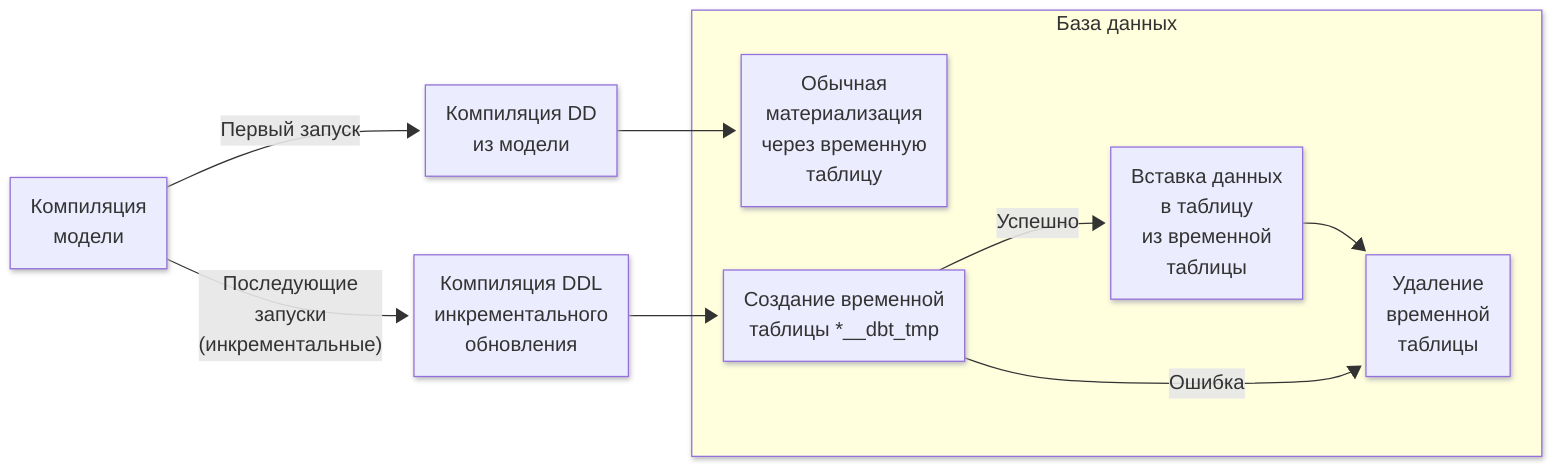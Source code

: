---
config:
  look: neo
  theme: mc
---
graph LR
    A[Компиляция<br>модели]
    A1[Компиляция DD<br>из модели]
    A2[Компиляция DDL<br>инкрементального<br>обновления]
    A --> |Первый запуск| A1
    A --> |"Последующие<br>запуски<br>(инкрементальные)"| A2
    subgraph База данных
        M[Обычная<br>материализация<br>через временную<br>таблицу]
        B[Создание временной<br>таблицы *__dbt_tmp]
        C[Вставка данных<br>в таблицу<br>из временной<br>таблицы]
        D[Удаление<br>временной<br>таблицы]
    end
    A1 --> M
    A2 --> B -->|Успешно| C --> D
    B -->|Ошибка| D